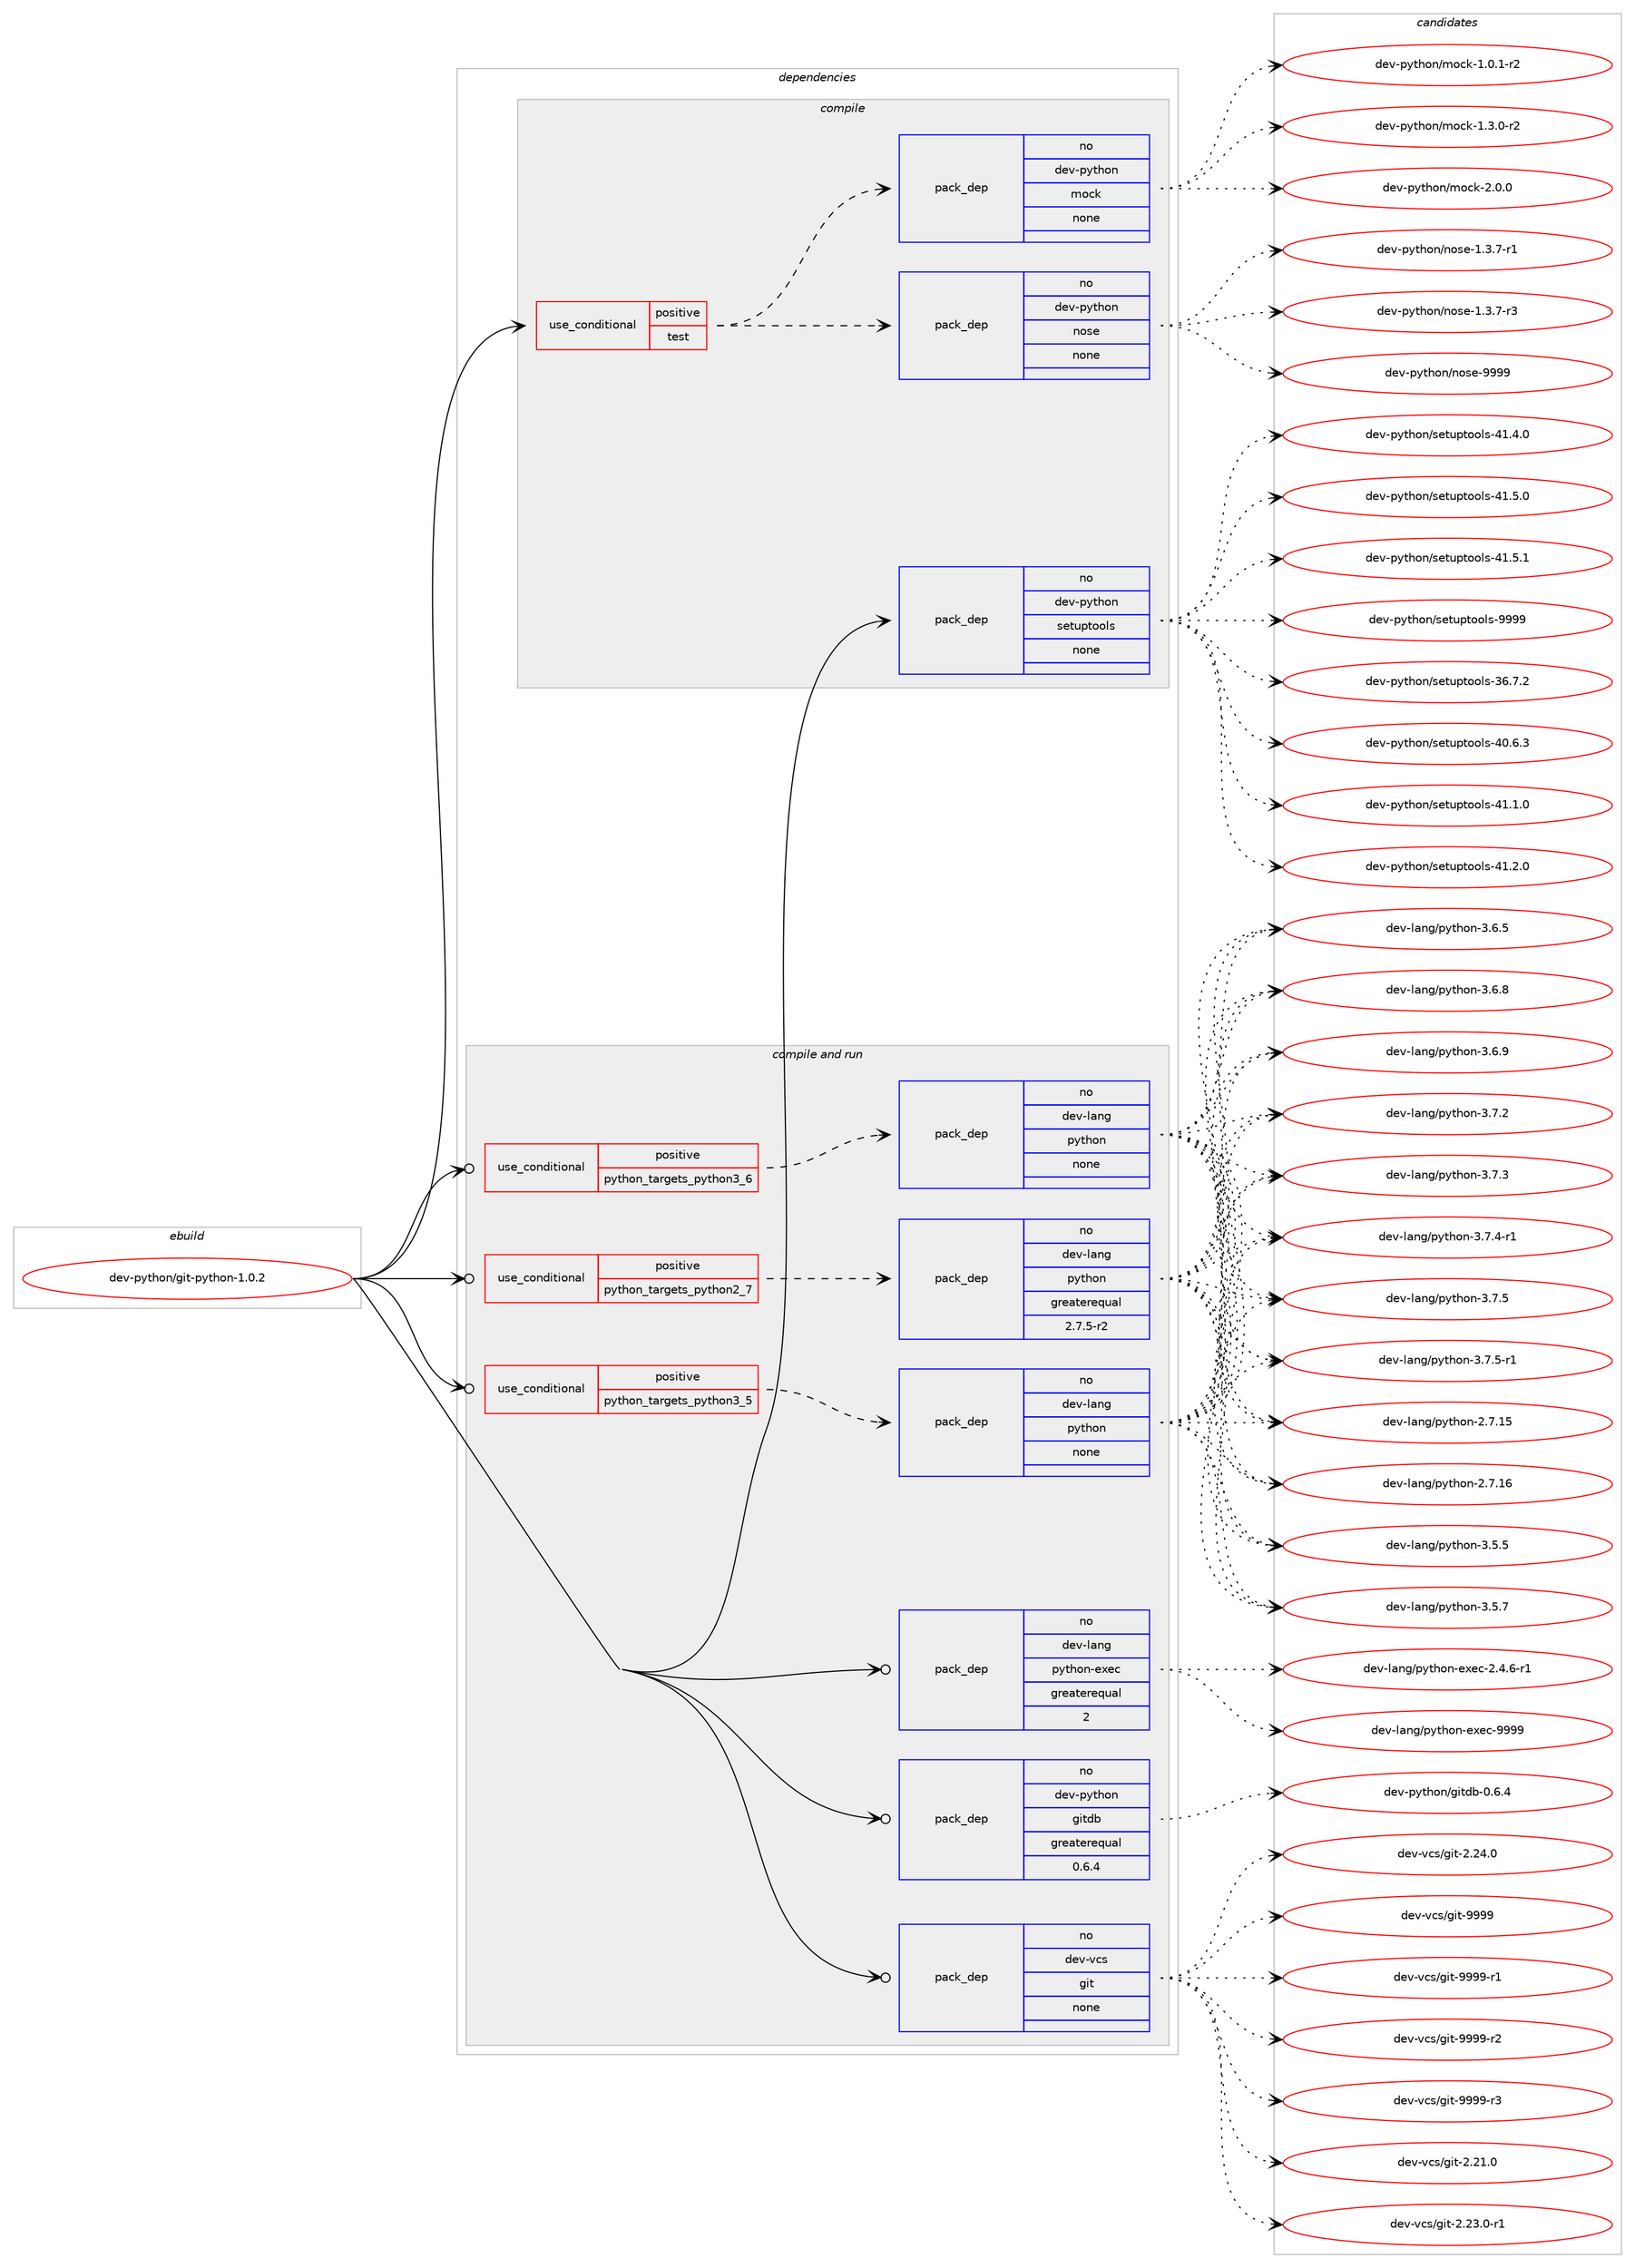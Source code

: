 digraph prolog {

# *************
# Graph options
# *************

newrank=true;
concentrate=true;
compound=true;
graph [rankdir=LR,fontname=Helvetica,fontsize=10,ranksep=1.5];#, ranksep=2.5, nodesep=0.2];
edge  [arrowhead=vee];
node  [fontname=Helvetica,fontsize=10];

# **********
# The ebuild
# **********

subgraph cluster_leftcol {
color=gray;
rank=same;
label=<<i>ebuild</i>>;
id [label="dev-python/git-python-1.0.2", color=red, width=4, href="../dev-python/git-python-1.0.2.svg"];
}

# ****************
# The dependencies
# ****************

subgraph cluster_midcol {
color=gray;
label=<<i>dependencies</i>>;
subgraph cluster_compile {
fillcolor="#eeeeee";
style=filled;
label=<<i>compile</i>>;
subgraph cond140008 {
dependency606622 [label=<<TABLE BORDER="0" CELLBORDER="1" CELLSPACING="0" CELLPADDING="4"><TR><TD ROWSPAN="3" CELLPADDING="10">use_conditional</TD></TR><TR><TD>positive</TD></TR><TR><TD>test</TD></TR></TABLE>>, shape=none, color=red];
subgraph pack454817 {
dependency606623 [label=<<TABLE BORDER="0" CELLBORDER="1" CELLSPACING="0" CELLPADDING="4" WIDTH="220"><TR><TD ROWSPAN="6" CELLPADDING="30">pack_dep</TD></TR><TR><TD WIDTH="110">no</TD></TR><TR><TD>dev-python</TD></TR><TR><TD>nose</TD></TR><TR><TD>none</TD></TR><TR><TD></TD></TR></TABLE>>, shape=none, color=blue];
}
dependency606622:e -> dependency606623:w [weight=20,style="dashed",arrowhead="vee"];
subgraph pack454818 {
dependency606624 [label=<<TABLE BORDER="0" CELLBORDER="1" CELLSPACING="0" CELLPADDING="4" WIDTH="220"><TR><TD ROWSPAN="6" CELLPADDING="30">pack_dep</TD></TR><TR><TD WIDTH="110">no</TD></TR><TR><TD>dev-python</TD></TR><TR><TD>mock</TD></TR><TR><TD>none</TD></TR><TR><TD></TD></TR></TABLE>>, shape=none, color=blue];
}
dependency606622:e -> dependency606624:w [weight=20,style="dashed",arrowhead="vee"];
}
id:e -> dependency606622:w [weight=20,style="solid",arrowhead="vee"];
subgraph pack454819 {
dependency606625 [label=<<TABLE BORDER="0" CELLBORDER="1" CELLSPACING="0" CELLPADDING="4" WIDTH="220"><TR><TD ROWSPAN="6" CELLPADDING="30">pack_dep</TD></TR><TR><TD WIDTH="110">no</TD></TR><TR><TD>dev-python</TD></TR><TR><TD>setuptools</TD></TR><TR><TD>none</TD></TR><TR><TD></TD></TR></TABLE>>, shape=none, color=blue];
}
id:e -> dependency606625:w [weight=20,style="solid",arrowhead="vee"];
}
subgraph cluster_compileandrun {
fillcolor="#eeeeee";
style=filled;
label=<<i>compile and run</i>>;
subgraph cond140009 {
dependency606626 [label=<<TABLE BORDER="0" CELLBORDER="1" CELLSPACING="0" CELLPADDING="4"><TR><TD ROWSPAN="3" CELLPADDING="10">use_conditional</TD></TR><TR><TD>positive</TD></TR><TR><TD>python_targets_python2_7</TD></TR></TABLE>>, shape=none, color=red];
subgraph pack454820 {
dependency606627 [label=<<TABLE BORDER="0" CELLBORDER="1" CELLSPACING="0" CELLPADDING="4" WIDTH="220"><TR><TD ROWSPAN="6" CELLPADDING="30">pack_dep</TD></TR><TR><TD WIDTH="110">no</TD></TR><TR><TD>dev-lang</TD></TR><TR><TD>python</TD></TR><TR><TD>greaterequal</TD></TR><TR><TD>2.7.5-r2</TD></TR></TABLE>>, shape=none, color=blue];
}
dependency606626:e -> dependency606627:w [weight=20,style="dashed",arrowhead="vee"];
}
id:e -> dependency606626:w [weight=20,style="solid",arrowhead="odotvee"];
subgraph cond140010 {
dependency606628 [label=<<TABLE BORDER="0" CELLBORDER="1" CELLSPACING="0" CELLPADDING="4"><TR><TD ROWSPAN="3" CELLPADDING="10">use_conditional</TD></TR><TR><TD>positive</TD></TR><TR><TD>python_targets_python3_5</TD></TR></TABLE>>, shape=none, color=red];
subgraph pack454821 {
dependency606629 [label=<<TABLE BORDER="0" CELLBORDER="1" CELLSPACING="0" CELLPADDING="4" WIDTH="220"><TR><TD ROWSPAN="6" CELLPADDING="30">pack_dep</TD></TR><TR><TD WIDTH="110">no</TD></TR><TR><TD>dev-lang</TD></TR><TR><TD>python</TD></TR><TR><TD>none</TD></TR><TR><TD></TD></TR></TABLE>>, shape=none, color=blue];
}
dependency606628:e -> dependency606629:w [weight=20,style="dashed",arrowhead="vee"];
}
id:e -> dependency606628:w [weight=20,style="solid",arrowhead="odotvee"];
subgraph cond140011 {
dependency606630 [label=<<TABLE BORDER="0" CELLBORDER="1" CELLSPACING="0" CELLPADDING="4"><TR><TD ROWSPAN="3" CELLPADDING="10">use_conditional</TD></TR><TR><TD>positive</TD></TR><TR><TD>python_targets_python3_6</TD></TR></TABLE>>, shape=none, color=red];
subgraph pack454822 {
dependency606631 [label=<<TABLE BORDER="0" CELLBORDER="1" CELLSPACING="0" CELLPADDING="4" WIDTH="220"><TR><TD ROWSPAN="6" CELLPADDING="30">pack_dep</TD></TR><TR><TD WIDTH="110">no</TD></TR><TR><TD>dev-lang</TD></TR><TR><TD>python</TD></TR><TR><TD>none</TD></TR><TR><TD></TD></TR></TABLE>>, shape=none, color=blue];
}
dependency606630:e -> dependency606631:w [weight=20,style="dashed",arrowhead="vee"];
}
id:e -> dependency606630:w [weight=20,style="solid",arrowhead="odotvee"];
subgraph pack454823 {
dependency606632 [label=<<TABLE BORDER="0" CELLBORDER="1" CELLSPACING="0" CELLPADDING="4" WIDTH="220"><TR><TD ROWSPAN="6" CELLPADDING="30">pack_dep</TD></TR><TR><TD WIDTH="110">no</TD></TR><TR><TD>dev-lang</TD></TR><TR><TD>python-exec</TD></TR><TR><TD>greaterequal</TD></TR><TR><TD>2</TD></TR></TABLE>>, shape=none, color=blue];
}
id:e -> dependency606632:w [weight=20,style="solid",arrowhead="odotvee"];
subgraph pack454824 {
dependency606633 [label=<<TABLE BORDER="0" CELLBORDER="1" CELLSPACING="0" CELLPADDING="4" WIDTH="220"><TR><TD ROWSPAN="6" CELLPADDING="30">pack_dep</TD></TR><TR><TD WIDTH="110">no</TD></TR><TR><TD>dev-python</TD></TR><TR><TD>gitdb</TD></TR><TR><TD>greaterequal</TD></TR><TR><TD>0.6.4</TD></TR></TABLE>>, shape=none, color=blue];
}
id:e -> dependency606633:w [weight=20,style="solid",arrowhead="odotvee"];
subgraph pack454825 {
dependency606634 [label=<<TABLE BORDER="0" CELLBORDER="1" CELLSPACING="0" CELLPADDING="4" WIDTH="220"><TR><TD ROWSPAN="6" CELLPADDING="30">pack_dep</TD></TR><TR><TD WIDTH="110">no</TD></TR><TR><TD>dev-vcs</TD></TR><TR><TD>git</TD></TR><TR><TD>none</TD></TR><TR><TD></TD></TR></TABLE>>, shape=none, color=blue];
}
id:e -> dependency606634:w [weight=20,style="solid",arrowhead="odotvee"];
}
subgraph cluster_run {
fillcolor="#eeeeee";
style=filled;
label=<<i>run</i>>;
}
}

# **************
# The candidates
# **************

subgraph cluster_choices {
rank=same;
color=gray;
label=<<i>candidates</i>>;

subgraph choice454817 {
color=black;
nodesep=1;
choice10010111845112121116104111110471101111151014549465146554511449 [label="dev-python/nose-1.3.7-r1", color=red, width=4,href="../dev-python/nose-1.3.7-r1.svg"];
choice10010111845112121116104111110471101111151014549465146554511451 [label="dev-python/nose-1.3.7-r3", color=red, width=4,href="../dev-python/nose-1.3.7-r3.svg"];
choice10010111845112121116104111110471101111151014557575757 [label="dev-python/nose-9999", color=red, width=4,href="../dev-python/nose-9999.svg"];
dependency606623:e -> choice10010111845112121116104111110471101111151014549465146554511449:w [style=dotted,weight="100"];
dependency606623:e -> choice10010111845112121116104111110471101111151014549465146554511451:w [style=dotted,weight="100"];
dependency606623:e -> choice10010111845112121116104111110471101111151014557575757:w [style=dotted,weight="100"];
}
subgraph choice454818 {
color=black;
nodesep=1;
choice1001011184511212111610411111047109111991074549464846494511450 [label="dev-python/mock-1.0.1-r2", color=red, width=4,href="../dev-python/mock-1.0.1-r2.svg"];
choice1001011184511212111610411111047109111991074549465146484511450 [label="dev-python/mock-1.3.0-r2", color=red, width=4,href="../dev-python/mock-1.3.0-r2.svg"];
choice100101118451121211161041111104710911199107455046484648 [label="dev-python/mock-2.0.0", color=red, width=4,href="../dev-python/mock-2.0.0.svg"];
dependency606624:e -> choice1001011184511212111610411111047109111991074549464846494511450:w [style=dotted,weight="100"];
dependency606624:e -> choice1001011184511212111610411111047109111991074549465146484511450:w [style=dotted,weight="100"];
dependency606624:e -> choice100101118451121211161041111104710911199107455046484648:w [style=dotted,weight="100"];
}
subgraph choice454819 {
color=black;
nodesep=1;
choice100101118451121211161041111104711510111611711211611111110811545515446554650 [label="dev-python/setuptools-36.7.2", color=red, width=4,href="../dev-python/setuptools-36.7.2.svg"];
choice100101118451121211161041111104711510111611711211611111110811545524846544651 [label="dev-python/setuptools-40.6.3", color=red, width=4,href="../dev-python/setuptools-40.6.3.svg"];
choice100101118451121211161041111104711510111611711211611111110811545524946494648 [label="dev-python/setuptools-41.1.0", color=red, width=4,href="../dev-python/setuptools-41.1.0.svg"];
choice100101118451121211161041111104711510111611711211611111110811545524946504648 [label="dev-python/setuptools-41.2.0", color=red, width=4,href="../dev-python/setuptools-41.2.0.svg"];
choice100101118451121211161041111104711510111611711211611111110811545524946524648 [label="dev-python/setuptools-41.4.0", color=red, width=4,href="../dev-python/setuptools-41.4.0.svg"];
choice100101118451121211161041111104711510111611711211611111110811545524946534648 [label="dev-python/setuptools-41.5.0", color=red, width=4,href="../dev-python/setuptools-41.5.0.svg"];
choice100101118451121211161041111104711510111611711211611111110811545524946534649 [label="dev-python/setuptools-41.5.1", color=red, width=4,href="../dev-python/setuptools-41.5.1.svg"];
choice10010111845112121116104111110471151011161171121161111111081154557575757 [label="dev-python/setuptools-9999", color=red, width=4,href="../dev-python/setuptools-9999.svg"];
dependency606625:e -> choice100101118451121211161041111104711510111611711211611111110811545515446554650:w [style=dotted,weight="100"];
dependency606625:e -> choice100101118451121211161041111104711510111611711211611111110811545524846544651:w [style=dotted,weight="100"];
dependency606625:e -> choice100101118451121211161041111104711510111611711211611111110811545524946494648:w [style=dotted,weight="100"];
dependency606625:e -> choice100101118451121211161041111104711510111611711211611111110811545524946504648:w [style=dotted,weight="100"];
dependency606625:e -> choice100101118451121211161041111104711510111611711211611111110811545524946524648:w [style=dotted,weight="100"];
dependency606625:e -> choice100101118451121211161041111104711510111611711211611111110811545524946534648:w [style=dotted,weight="100"];
dependency606625:e -> choice100101118451121211161041111104711510111611711211611111110811545524946534649:w [style=dotted,weight="100"];
dependency606625:e -> choice10010111845112121116104111110471151011161171121161111111081154557575757:w [style=dotted,weight="100"];
}
subgraph choice454820 {
color=black;
nodesep=1;
choice10010111845108971101034711212111610411111045504655464953 [label="dev-lang/python-2.7.15", color=red, width=4,href="../dev-lang/python-2.7.15.svg"];
choice10010111845108971101034711212111610411111045504655464954 [label="dev-lang/python-2.7.16", color=red, width=4,href="../dev-lang/python-2.7.16.svg"];
choice100101118451089711010347112121116104111110455146534653 [label="dev-lang/python-3.5.5", color=red, width=4,href="../dev-lang/python-3.5.5.svg"];
choice100101118451089711010347112121116104111110455146534655 [label="dev-lang/python-3.5.7", color=red, width=4,href="../dev-lang/python-3.5.7.svg"];
choice100101118451089711010347112121116104111110455146544653 [label="dev-lang/python-3.6.5", color=red, width=4,href="../dev-lang/python-3.6.5.svg"];
choice100101118451089711010347112121116104111110455146544656 [label="dev-lang/python-3.6.8", color=red, width=4,href="../dev-lang/python-3.6.8.svg"];
choice100101118451089711010347112121116104111110455146544657 [label="dev-lang/python-3.6.9", color=red, width=4,href="../dev-lang/python-3.6.9.svg"];
choice100101118451089711010347112121116104111110455146554650 [label="dev-lang/python-3.7.2", color=red, width=4,href="../dev-lang/python-3.7.2.svg"];
choice100101118451089711010347112121116104111110455146554651 [label="dev-lang/python-3.7.3", color=red, width=4,href="../dev-lang/python-3.7.3.svg"];
choice1001011184510897110103471121211161041111104551465546524511449 [label="dev-lang/python-3.7.4-r1", color=red, width=4,href="../dev-lang/python-3.7.4-r1.svg"];
choice100101118451089711010347112121116104111110455146554653 [label="dev-lang/python-3.7.5", color=red, width=4,href="../dev-lang/python-3.7.5.svg"];
choice1001011184510897110103471121211161041111104551465546534511449 [label="dev-lang/python-3.7.5-r1", color=red, width=4,href="../dev-lang/python-3.7.5-r1.svg"];
dependency606627:e -> choice10010111845108971101034711212111610411111045504655464953:w [style=dotted,weight="100"];
dependency606627:e -> choice10010111845108971101034711212111610411111045504655464954:w [style=dotted,weight="100"];
dependency606627:e -> choice100101118451089711010347112121116104111110455146534653:w [style=dotted,weight="100"];
dependency606627:e -> choice100101118451089711010347112121116104111110455146534655:w [style=dotted,weight="100"];
dependency606627:e -> choice100101118451089711010347112121116104111110455146544653:w [style=dotted,weight="100"];
dependency606627:e -> choice100101118451089711010347112121116104111110455146544656:w [style=dotted,weight="100"];
dependency606627:e -> choice100101118451089711010347112121116104111110455146544657:w [style=dotted,weight="100"];
dependency606627:e -> choice100101118451089711010347112121116104111110455146554650:w [style=dotted,weight="100"];
dependency606627:e -> choice100101118451089711010347112121116104111110455146554651:w [style=dotted,weight="100"];
dependency606627:e -> choice1001011184510897110103471121211161041111104551465546524511449:w [style=dotted,weight="100"];
dependency606627:e -> choice100101118451089711010347112121116104111110455146554653:w [style=dotted,weight="100"];
dependency606627:e -> choice1001011184510897110103471121211161041111104551465546534511449:w [style=dotted,weight="100"];
}
subgraph choice454821 {
color=black;
nodesep=1;
choice10010111845108971101034711212111610411111045504655464953 [label="dev-lang/python-2.7.15", color=red, width=4,href="../dev-lang/python-2.7.15.svg"];
choice10010111845108971101034711212111610411111045504655464954 [label="dev-lang/python-2.7.16", color=red, width=4,href="../dev-lang/python-2.7.16.svg"];
choice100101118451089711010347112121116104111110455146534653 [label="dev-lang/python-3.5.5", color=red, width=4,href="../dev-lang/python-3.5.5.svg"];
choice100101118451089711010347112121116104111110455146534655 [label="dev-lang/python-3.5.7", color=red, width=4,href="../dev-lang/python-3.5.7.svg"];
choice100101118451089711010347112121116104111110455146544653 [label="dev-lang/python-3.6.5", color=red, width=4,href="../dev-lang/python-3.6.5.svg"];
choice100101118451089711010347112121116104111110455146544656 [label="dev-lang/python-3.6.8", color=red, width=4,href="../dev-lang/python-3.6.8.svg"];
choice100101118451089711010347112121116104111110455146544657 [label="dev-lang/python-3.6.9", color=red, width=4,href="../dev-lang/python-3.6.9.svg"];
choice100101118451089711010347112121116104111110455146554650 [label="dev-lang/python-3.7.2", color=red, width=4,href="../dev-lang/python-3.7.2.svg"];
choice100101118451089711010347112121116104111110455146554651 [label="dev-lang/python-3.7.3", color=red, width=4,href="../dev-lang/python-3.7.3.svg"];
choice1001011184510897110103471121211161041111104551465546524511449 [label="dev-lang/python-3.7.4-r1", color=red, width=4,href="../dev-lang/python-3.7.4-r1.svg"];
choice100101118451089711010347112121116104111110455146554653 [label="dev-lang/python-3.7.5", color=red, width=4,href="../dev-lang/python-3.7.5.svg"];
choice1001011184510897110103471121211161041111104551465546534511449 [label="dev-lang/python-3.7.5-r1", color=red, width=4,href="../dev-lang/python-3.7.5-r1.svg"];
dependency606629:e -> choice10010111845108971101034711212111610411111045504655464953:w [style=dotted,weight="100"];
dependency606629:e -> choice10010111845108971101034711212111610411111045504655464954:w [style=dotted,weight="100"];
dependency606629:e -> choice100101118451089711010347112121116104111110455146534653:w [style=dotted,weight="100"];
dependency606629:e -> choice100101118451089711010347112121116104111110455146534655:w [style=dotted,weight="100"];
dependency606629:e -> choice100101118451089711010347112121116104111110455146544653:w [style=dotted,weight="100"];
dependency606629:e -> choice100101118451089711010347112121116104111110455146544656:w [style=dotted,weight="100"];
dependency606629:e -> choice100101118451089711010347112121116104111110455146544657:w [style=dotted,weight="100"];
dependency606629:e -> choice100101118451089711010347112121116104111110455146554650:w [style=dotted,weight="100"];
dependency606629:e -> choice100101118451089711010347112121116104111110455146554651:w [style=dotted,weight="100"];
dependency606629:e -> choice1001011184510897110103471121211161041111104551465546524511449:w [style=dotted,weight="100"];
dependency606629:e -> choice100101118451089711010347112121116104111110455146554653:w [style=dotted,weight="100"];
dependency606629:e -> choice1001011184510897110103471121211161041111104551465546534511449:w [style=dotted,weight="100"];
}
subgraph choice454822 {
color=black;
nodesep=1;
choice10010111845108971101034711212111610411111045504655464953 [label="dev-lang/python-2.7.15", color=red, width=4,href="../dev-lang/python-2.7.15.svg"];
choice10010111845108971101034711212111610411111045504655464954 [label="dev-lang/python-2.7.16", color=red, width=4,href="../dev-lang/python-2.7.16.svg"];
choice100101118451089711010347112121116104111110455146534653 [label="dev-lang/python-3.5.5", color=red, width=4,href="../dev-lang/python-3.5.5.svg"];
choice100101118451089711010347112121116104111110455146534655 [label="dev-lang/python-3.5.7", color=red, width=4,href="../dev-lang/python-3.5.7.svg"];
choice100101118451089711010347112121116104111110455146544653 [label="dev-lang/python-3.6.5", color=red, width=4,href="../dev-lang/python-3.6.5.svg"];
choice100101118451089711010347112121116104111110455146544656 [label="dev-lang/python-3.6.8", color=red, width=4,href="../dev-lang/python-3.6.8.svg"];
choice100101118451089711010347112121116104111110455146544657 [label="dev-lang/python-3.6.9", color=red, width=4,href="../dev-lang/python-3.6.9.svg"];
choice100101118451089711010347112121116104111110455146554650 [label="dev-lang/python-3.7.2", color=red, width=4,href="../dev-lang/python-3.7.2.svg"];
choice100101118451089711010347112121116104111110455146554651 [label="dev-lang/python-3.7.3", color=red, width=4,href="../dev-lang/python-3.7.3.svg"];
choice1001011184510897110103471121211161041111104551465546524511449 [label="dev-lang/python-3.7.4-r1", color=red, width=4,href="../dev-lang/python-3.7.4-r1.svg"];
choice100101118451089711010347112121116104111110455146554653 [label="dev-lang/python-3.7.5", color=red, width=4,href="../dev-lang/python-3.7.5.svg"];
choice1001011184510897110103471121211161041111104551465546534511449 [label="dev-lang/python-3.7.5-r1", color=red, width=4,href="../dev-lang/python-3.7.5-r1.svg"];
dependency606631:e -> choice10010111845108971101034711212111610411111045504655464953:w [style=dotted,weight="100"];
dependency606631:e -> choice10010111845108971101034711212111610411111045504655464954:w [style=dotted,weight="100"];
dependency606631:e -> choice100101118451089711010347112121116104111110455146534653:w [style=dotted,weight="100"];
dependency606631:e -> choice100101118451089711010347112121116104111110455146534655:w [style=dotted,weight="100"];
dependency606631:e -> choice100101118451089711010347112121116104111110455146544653:w [style=dotted,weight="100"];
dependency606631:e -> choice100101118451089711010347112121116104111110455146544656:w [style=dotted,weight="100"];
dependency606631:e -> choice100101118451089711010347112121116104111110455146544657:w [style=dotted,weight="100"];
dependency606631:e -> choice100101118451089711010347112121116104111110455146554650:w [style=dotted,weight="100"];
dependency606631:e -> choice100101118451089711010347112121116104111110455146554651:w [style=dotted,weight="100"];
dependency606631:e -> choice1001011184510897110103471121211161041111104551465546524511449:w [style=dotted,weight="100"];
dependency606631:e -> choice100101118451089711010347112121116104111110455146554653:w [style=dotted,weight="100"];
dependency606631:e -> choice1001011184510897110103471121211161041111104551465546534511449:w [style=dotted,weight="100"];
}
subgraph choice454823 {
color=black;
nodesep=1;
choice10010111845108971101034711212111610411111045101120101994550465246544511449 [label="dev-lang/python-exec-2.4.6-r1", color=red, width=4,href="../dev-lang/python-exec-2.4.6-r1.svg"];
choice10010111845108971101034711212111610411111045101120101994557575757 [label="dev-lang/python-exec-9999", color=red, width=4,href="../dev-lang/python-exec-9999.svg"];
dependency606632:e -> choice10010111845108971101034711212111610411111045101120101994550465246544511449:w [style=dotted,weight="100"];
dependency606632:e -> choice10010111845108971101034711212111610411111045101120101994557575757:w [style=dotted,weight="100"];
}
subgraph choice454824 {
color=black;
nodesep=1;
choice100101118451121211161041111104710310511610098454846544652 [label="dev-python/gitdb-0.6.4", color=red, width=4,href="../dev-python/gitdb-0.6.4.svg"];
dependency606633:e -> choice100101118451121211161041111104710310511610098454846544652:w [style=dotted,weight="100"];
}
subgraph choice454825 {
color=black;
nodesep=1;
choice10010111845118991154710310511645504650494648 [label="dev-vcs/git-2.21.0", color=red, width=4,href="../dev-vcs/git-2.21.0.svg"];
choice100101118451189911547103105116455046505146484511449 [label="dev-vcs/git-2.23.0-r1", color=red, width=4,href="../dev-vcs/git-2.23.0-r1.svg"];
choice10010111845118991154710310511645504650524648 [label="dev-vcs/git-2.24.0", color=red, width=4,href="../dev-vcs/git-2.24.0.svg"];
choice1001011184511899115471031051164557575757 [label="dev-vcs/git-9999", color=red, width=4,href="../dev-vcs/git-9999.svg"];
choice10010111845118991154710310511645575757574511449 [label="dev-vcs/git-9999-r1", color=red, width=4,href="../dev-vcs/git-9999-r1.svg"];
choice10010111845118991154710310511645575757574511450 [label="dev-vcs/git-9999-r2", color=red, width=4,href="../dev-vcs/git-9999-r2.svg"];
choice10010111845118991154710310511645575757574511451 [label="dev-vcs/git-9999-r3", color=red, width=4,href="../dev-vcs/git-9999-r3.svg"];
dependency606634:e -> choice10010111845118991154710310511645504650494648:w [style=dotted,weight="100"];
dependency606634:e -> choice100101118451189911547103105116455046505146484511449:w [style=dotted,weight="100"];
dependency606634:e -> choice10010111845118991154710310511645504650524648:w [style=dotted,weight="100"];
dependency606634:e -> choice1001011184511899115471031051164557575757:w [style=dotted,weight="100"];
dependency606634:e -> choice10010111845118991154710310511645575757574511449:w [style=dotted,weight="100"];
dependency606634:e -> choice10010111845118991154710310511645575757574511450:w [style=dotted,weight="100"];
dependency606634:e -> choice10010111845118991154710310511645575757574511451:w [style=dotted,weight="100"];
}
}

}
